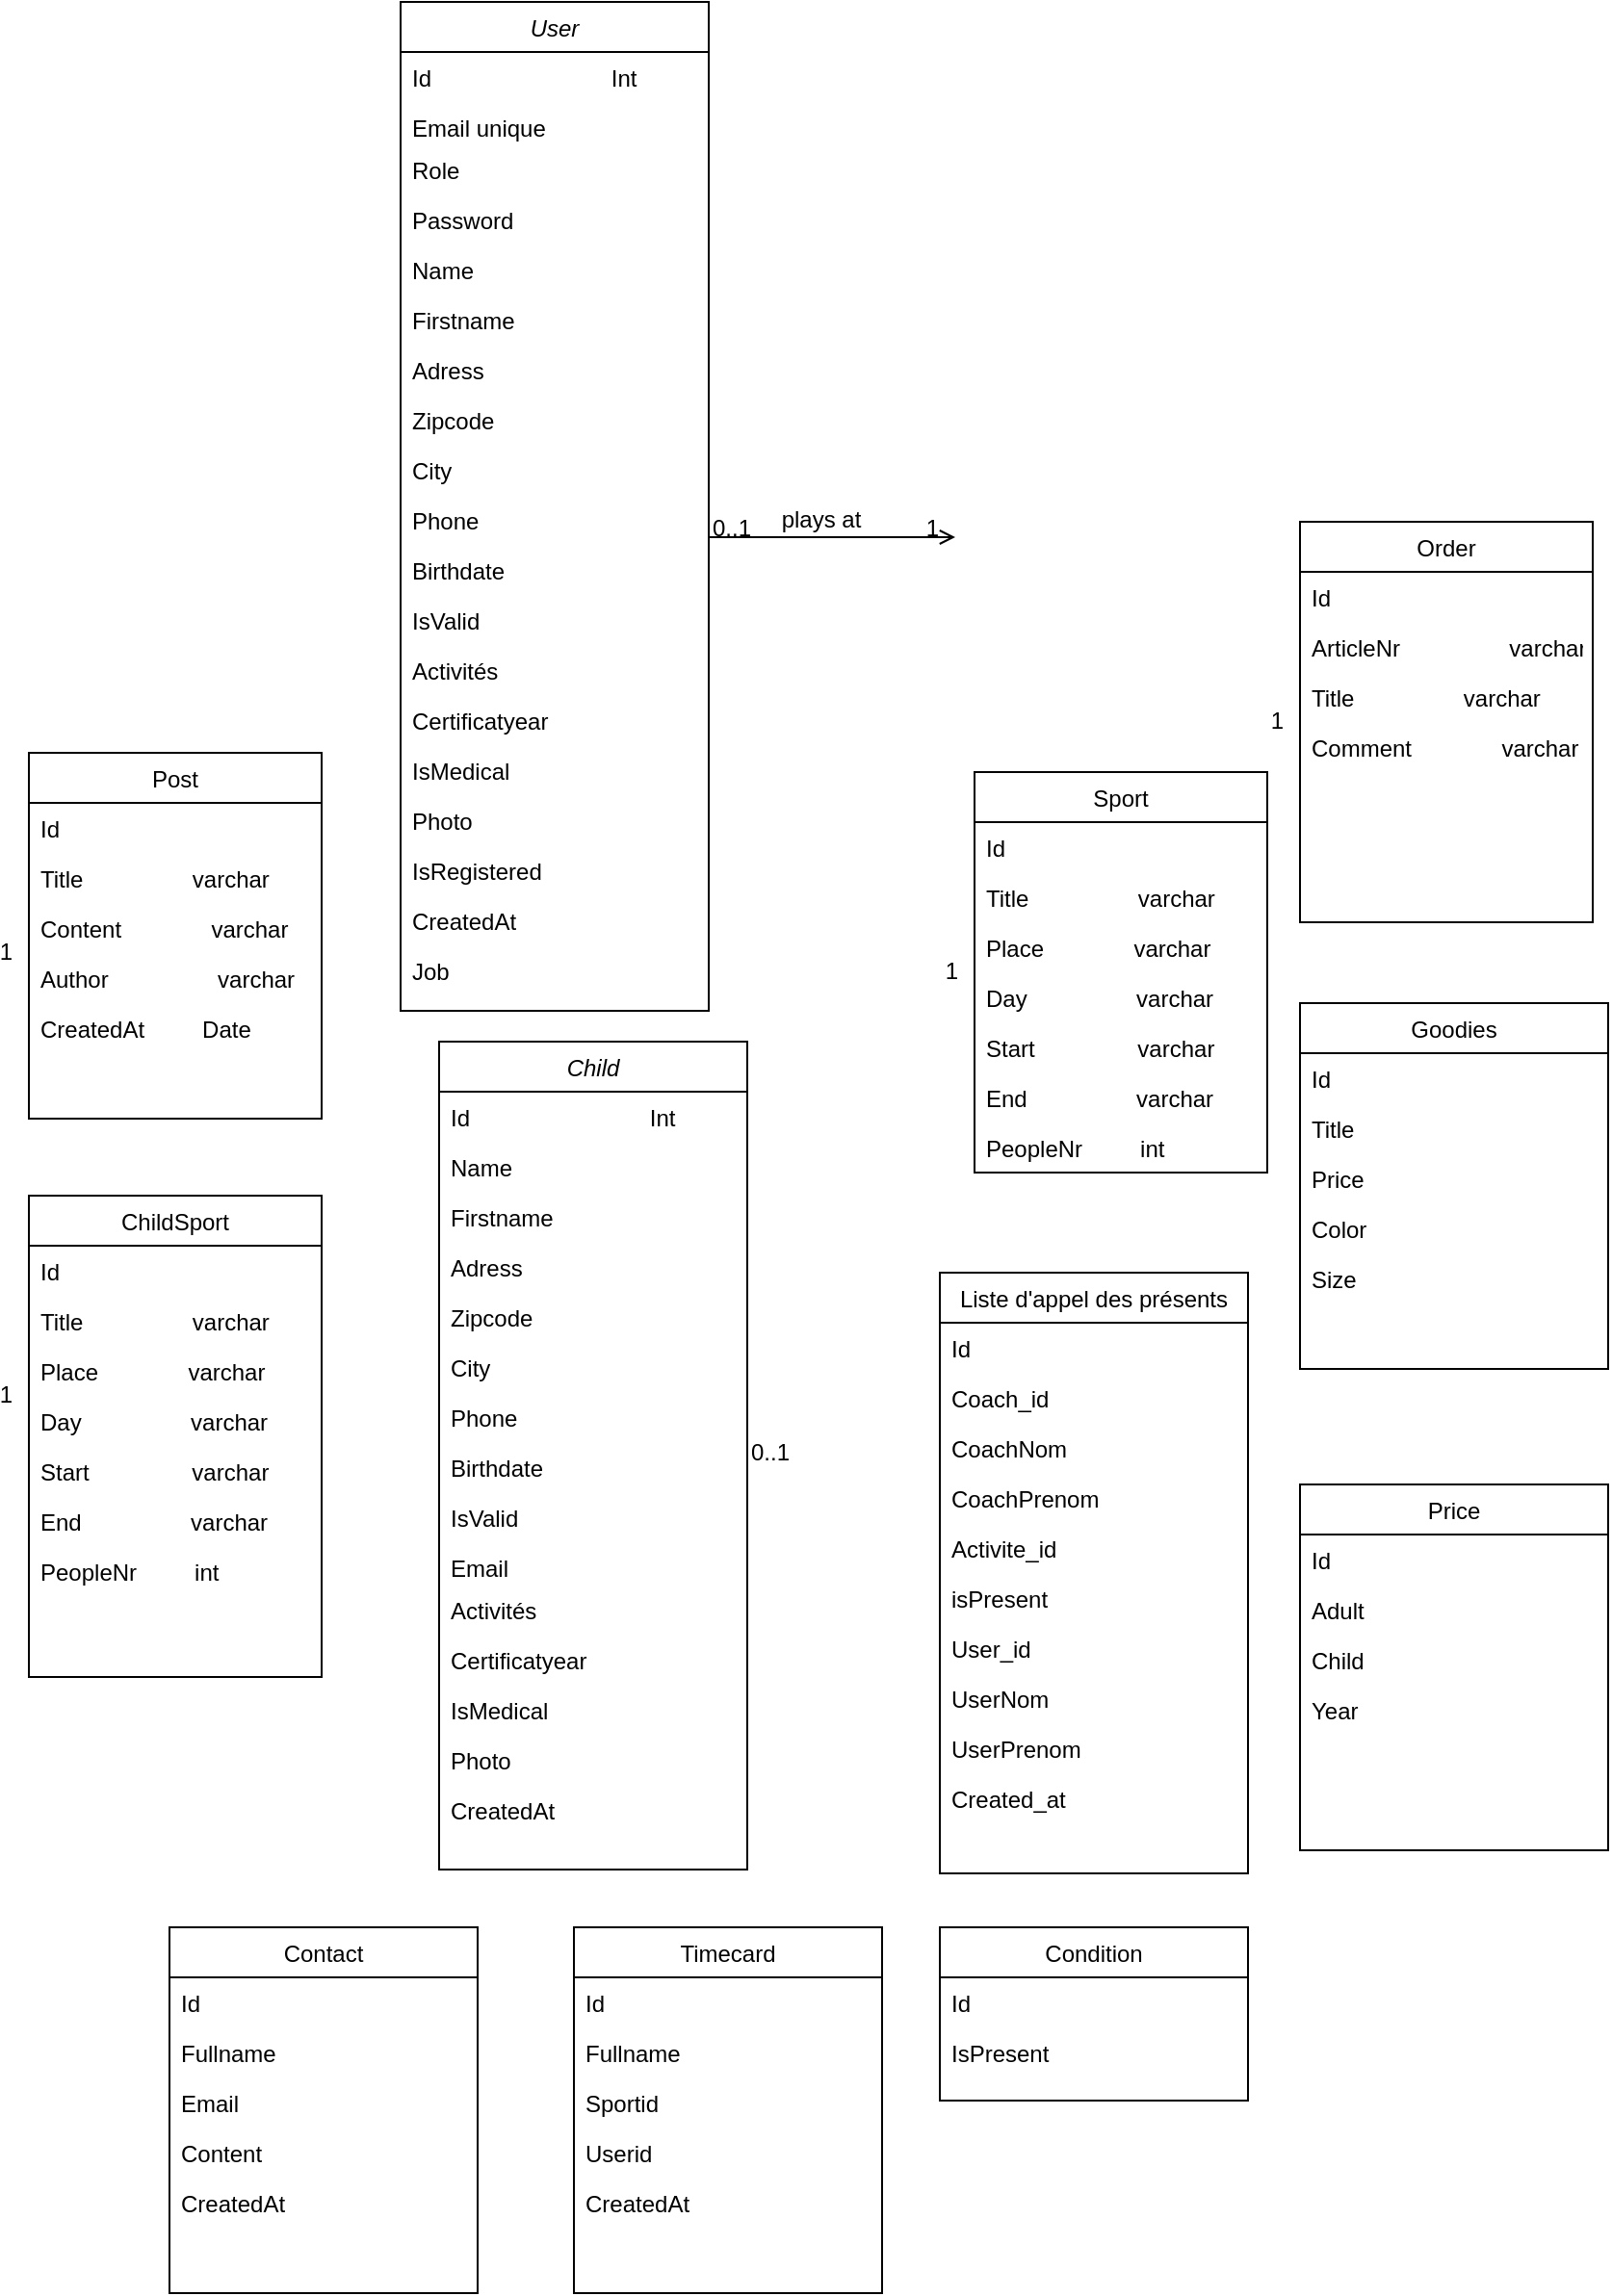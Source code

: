 <mxfile version="20.2.8" type="github">
  <diagram id="C5RBs43oDa-KdzZeNtuy" name="Page-1">
    <mxGraphModel dx="454" dy="1444" grid="1" gridSize="10" guides="1" tooltips="1" connect="1" arrows="1" fold="1" page="1" pageScale="1" pageWidth="827" pageHeight="1169" math="0" shadow="0">
      <root>
        <mxCell id="WIyWlLk6GJQsqaUBKTNV-0" />
        <mxCell id="WIyWlLk6GJQsqaUBKTNV-1" parent="WIyWlLk6GJQsqaUBKTNV-0" />
        <mxCell id="zkfFHV4jXpPFQw0GAbJ--0" value="User" style="swimlane;fontStyle=2;align=center;verticalAlign=top;childLayout=stackLayout;horizontal=1;startSize=26;horizontalStack=0;resizeParent=1;resizeLast=0;collapsible=1;marginBottom=0;rounded=0;shadow=0;strokeWidth=1;" parent="WIyWlLk6GJQsqaUBKTNV-1" vertex="1">
          <mxGeometry x="220" y="-50" width="160" height="524" as="geometry">
            <mxRectangle x="230" y="140" width="160" height="26" as="alternateBounds" />
          </mxGeometry>
        </mxCell>
        <mxCell id="icq_xwEPptrEV_ar8NGp-22" value="Id                            Int" style="text;align=left;verticalAlign=top;spacingLeft=4;spacingRight=4;overflow=hidden;rotatable=0;points=[[0,0.5],[1,0.5]];portConstraint=eastwest;" parent="zkfFHV4jXpPFQw0GAbJ--0" vertex="1">
          <mxGeometry y="26" width="160" height="26" as="geometry" />
        </mxCell>
        <mxCell id="HRObiIdfNu_M4nbcWI03-9" value="Email unique" style="text;align=left;verticalAlign=top;spacingLeft=4;spacingRight=4;overflow=hidden;rotatable=0;points=[[0,0.5],[1,0.5]];portConstraint=eastwest;" parent="zkfFHV4jXpPFQw0GAbJ--0" vertex="1">
          <mxGeometry y="52" width="160" height="22" as="geometry" />
        </mxCell>
        <mxCell id="u0yvxiLVOo1GzdFA8lu4-17" value="Role" style="text;align=left;verticalAlign=top;spacingLeft=4;spacingRight=4;overflow=hidden;rotatable=0;points=[[0,0.5],[1,0.5]];portConstraint=eastwest;" parent="zkfFHV4jXpPFQw0GAbJ--0" vertex="1">
          <mxGeometry y="74" width="160" height="26" as="geometry" />
        </mxCell>
        <mxCell id="u0yvxiLVOo1GzdFA8lu4-18" value="Password" style="text;align=left;verticalAlign=top;spacingLeft=4;spacingRight=4;overflow=hidden;rotatable=0;points=[[0,0.5],[1,0.5]];portConstraint=eastwest;" parent="zkfFHV4jXpPFQw0GAbJ--0" vertex="1">
          <mxGeometry y="100" width="160" height="26" as="geometry" />
        </mxCell>
        <mxCell id="zkfFHV4jXpPFQw0GAbJ--1" value="Name" style="text;align=left;verticalAlign=top;spacingLeft=4;spacingRight=4;overflow=hidden;rotatable=0;points=[[0,0.5],[1,0.5]];portConstraint=eastwest;" parent="zkfFHV4jXpPFQw0GAbJ--0" vertex="1">
          <mxGeometry y="126" width="160" height="26" as="geometry" />
        </mxCell>
        <mxCell id="zkfFHV4jXpPFQw0GAbJ--3" value="Firstname" style="text;align=left;verticalAlign=top;spacingLeft=4;spacingRight=4;overflow=hidden;rotatable=0;points=[[0,0.5],[1,0.5]];portConstraint=eastwest;rounded=0;shadow=0;html=0;" parent="zkfFHV4jXpPFQw0GAbJ--0" vertex="1">
          <mxGeometry y="152" width="160" height="26" as="geometry" />
        </mxCell>
        <mxCell id="HRObiIdfNu_M4nbcWI03-1" value="Adress" style="text;align=left;verticalAlign=top;spacingLeft=4;spacingRight=4;overflow=hidden;rotatable=0;points=[[0,0.5],[1,0.5]];portConstraint=eastwest;" parent="zkfFHV4jXpPFQw0GAbJ--0" vertex="1">
          <mxGeometry y="178" width="160" height="26" as="geometry" />
        </mxCell>
        <mxCell id="HRObiIdfNu_M4nbcWI03-2" value="Zipcode" style="text;align=left;verticalAlign=top;spacingLeft=4;spacingRight=4;overflow=hidden;rotatable=0;points=[[0,0.5],[1,0.5]];portConstraint=eastwest;" parent="zkfFHV4jXpPFQw0GAbJ--0" vertex="1">
          <mxGeometry y="204" width="160" height="26" as="geometry" />
        </mxCell>
        <mxCell id="HRObiIdfNu_M4nbcWI03-4" value="City" style="text;align=left;verticalAlign=top;spacingLeft=4;spacingRight=4;overflow=hidden;rotatable=0;points=[[0,0.5],[1,0.5]];portConstraint=eastwest;" parent="zkfFHV4jXpPFQw0GAbJ--0" vertex="1">
          <mxGeometry y="230" width="160" height="26" as="geometry" />
        </mxCell>
        <mxCell id="HRObiIdfNu_M4nbcWI03-7" value="Phone" style="text;align=left;verticalAlign=top;spacingLeft=4;spacingRight=4;overflow=hidden;rotatable=0;points=[[0,0.5],[1,0.5]];portConstraint=eastwest;" parent="zkfFHV4jXpPFQw0GAbJ--0" vertex="1">
          <mxGeometry y="256" width="160" height="26" as="geometry" />
        </mxCell>
        <mxCell id="HRObiIdfNu_M4nbcWI03-8" value="Birthdate" style="text;align=left;verticalAlign=top;spacingLeft=4;spacingRight=4;overflow=hidden;rotatable=0;points=[[0,0.5],[1,0.5]];portConstraint=eastwest;" parent="zkfFHV4jXpPFQw0GAbJ--0" vertex="1">
          <mxGeometry y="282" width="160" height="26" as="geometry" />
        </mxCell>
        <mxCell id="HRObiIdfNu_M4nbcWI03-11" value="IsValid" style="text;align=left;verticalAlign=top;spacingLeft=4;spacingRight=4;overflow=hidden;rotatable=0;points=[[0,0.5],[1,0.5]];portConstraint=eastwest;" parent="zkfFHV4jXpPFQw0GAbJ--0" vertex="1">
          <mxGeometry y="308" width="160" height="26" as="geometry" />
        </mxCell>
        <mxCell id="HRObiIdfNu_M4nbcWI03-12" value="Activités" style="text;align=left;verticalAlign=top;spacingLeft=4;spacingRight=4;overflow=hidden;rotatable=0;points=[[0,0.5],[1,0.5]];portConstraint=eastwest;" parent="zkfFHV4jXpPFQw0GAbJ--0" vertex="1">
          <mxGeometry y="334" width="160" height="26" as="geometry" />
        </mxCell>
        <mxCell id="icq_xwEPptrEV_ar8NGp-30" value="Certificatyear" style="text;align=left;verticalAlign=top;spacingLeft=4;spacingRight=4;overflow=hidden;rotatable=0;points=[[0,0.5],[1,0.5]];portConstraint=eastwest;" parent="zkfFHV4jXpPFQw0GAbJ--0" vertex="1">
          <mxGeometry y="360" width="160" height="26" as="geometry" />
        </mxCell>
        <mxCell id="oWh2XGudIslz1c0nUrt--0" value="IsMedical" style="text;align=left;verticalAlign=top;spacingLeft=4;spacingRight=4;overflow=hidden;rotatable=0;points=[[0,0.5],[1,0.5]];portConstraint=eastwest;" parent="zkfFHV4jXpPFQw0GAbJ--0" vertex="1">
          <mxGeometry y="386" width="160" height="26" as="geometry" />
        </mxCell>
        <mxCell id="icq_xwEPptrEV_ar8NGp-20" value="Photo" style="text;align=left;verticalAlign=top;spacingLeft=4;spacingRight=4;overflow=hidden;rotatable=0;points=[[0,0.5],[1,0.5]];portConstraint=eastwest;" parent="zkfFHV4jXpPFQw0GAbJ--0" vertex="1">
          <mxGeometry y="412" width="160" height="26" as="geometry" />
        </mxCell>
        <mxCell id="u0yvxiLVOo1GzdFA8lu4-19" value="IsRegistered" style="text;align=left;verticalAlign=top;spacingLeft=4;spacingRight=4;overflow=hidden;rotatable=0;points=[[0,0.5],[1,0.5]];portConstraint=eastwest;" parent="zkfFHV4jXpPFQw0GAbJ--0" vertex="1">
          <mxGeometry y="438" width="160" height="26" as="geometry" />
        </mxCell>
        <mxCell id="u0yvxiLVOo1GzdFA8lu4-20" value="CreatedAt" style="text;align=left;verticalAlign=top;spacingLeft=4;spacingRight=4;overflow=hidden;rotatable=0;points=[[0,0.5],[1,0.5]];portConstraint=eastwest;" parent="zkfFHV4jXpPFQw0GAbJ--0" vertex="1">
          <mxGeometry y="464" width="160" height="26" as="geometry" />
        </mxCell>
        <mxCell id="u0yvxiLVOo1GzdFA8lu4-21" value="Job" style="text;align=left;verticalAlign=top;spacingLeft=4;spacingRight=4;overflow=hidden;rotatable=0;points=[[0,0.5],[1,0.5]];portConstraint=eastwest;" parent="zkfFHV4jXpPFQw0GAbJ--0" vertex="1">
          <mxGeometry y="490" width="160" height="26" as="geometry" />
        </mxCell>
        <mxCell id="zkfFHV4jXpPFQw0GAbJ--26" value="" style="endArrow=open;shadow=0;strokeWidth=1;rounded=0;endFill=1;edgeStyle=elbowEdgeStyle;elbow=vertical;" parent="WIyWlLk6GJQsqaUBKTNV-1" source="zkfFHV4jXpPFQw0GAbJ--0" edge="1">
          <mxGeometry x="0.5" y="41" relative="1" as="geometry">
            <mxPoint x="380" y="192" as="sourcePoint" />
            <mxPoint x="508" y="228" as="targetPoint" />
            <mxPoint x="-40" y="32" as="offset" />
          </mxGeometry>
        </mxCell>
        <mxCell id="zkfFHV4jXpPFQw0GAbJ--27" value="0..1" style="resizable=0;align=left;verticalAlign=bottom;labelBackgroundColor=none;fontSize=12;" parent="zkfFHV4jXpPFQw0GAbJ--26" connectable="0" vertex="1">
          <mxGeometry x="-1" relative="1" as="geometry">
            <mxPoint y="4" as="offset" />
          </mxGeometry>
        </mxCell>
        <mxCell id="zkfFHV4jXpPFQw0GAbJ--28" value="1" style="resizable=0;align=right;verticalAlign=bottom;labelBackgroundColor=none;fontSize=12;" parent="zkfFHV4jXpPFQw0GAbJ--26" connectable="0" vertex="1">
          <mxGeometry x="1" relative="1" as="geometry">
            <mxPoint x="-7" y="4" as="offset" />
          </mxGeometry>
        </mxCell>
        <mxCell id="zkfFHV4jXpPFQw0GAbJ--29" value="plays at" style="text;html=1;resizable=0;points=[];;align=center;verticalAlign=middle;labelBackgroundColor=none;rounded=0;shadow=0;strokeWidth=1;fontSize=12;" parent="zkfFHV4jXpPFQw0GAbJ--26" vertex="1" connectable="0">
          <mxGeometry x="0.5" y="49" relative="1" as="geometry">
            <mxPoint x="-38" y="40" as="offset" />
          </mxGeometry>
        </mxCell>
        <mxCell id="oWh2XGudIslz1c0nUrt--16" value="0..1" style="resizable=0;align=left;verticalAlign=bottom;labelBackgroundColor=none;fontSize=12;" parent="zkfFHV4jXpPFQw0GAbJ--26" connectable="0" vertex="1">
          <mxGeometry x="-1" relative="1" as="geometry">
            <mxPoint x="20" y="484" as="offset" />
          </mxGeometry>
        </mxCell>
        <mxCell id="HRObiIdfNu_M4nbcWI03-18" value="Sport" style="swimlane;fontStyle=0;align=center;verticalAlign=top;childLayout=stackLayout;horizontal=1;startSize=26;horizontalStack=0;resizeParent=1;resizeLast=0;collapsible=1;marginBottom=0;rounded=0;shadow=0;strokeWidth=1;" parent="WIyWlLk6GJQsqaUBKTNV-1" vertex="1">
          <mxGeometry x="518" y="350" width="152" height="208" as="geometry">
            <mxRectangle x="550" y="140" width="160" height="26" as="alternateBounds" />
          </mxGeometry>
        </mxCell>
        <mxCell id="oWh2XGudIslz1c0nUrt--29" value="Id" style="text;align=left;verticalAlign=top;spacingLeft=4;spacingRight=4;overflow=hidden;rotatable=0;points=[[0,0.5],[1,0.5]];portConstraint=eastwest;" parent="HRObiIdfNu_M4nbcWI03-18" vertex="1">
          <mxGeometry y="26" width="152" height="26" as="geometry" />
        </mxCell>
        <mxCell id="HRObiIdfNu_M4nbcWI03-28" value="Title                 varchar" style="text;align=left;verticalAlign=top;spacingLeft=4;spacingRight=4;overflow=hidden;rotatable=0;points=[[0,0.5],[1,0.5]];portConstraint=eastwest;rounded=0;shadow=0;html=0;" parent="HRObiIdfNu_M4nbcWI03-18" vertex="1">
          <mxGeometry y="52" width="152" height="26" as="geometry" />
        </mxCell>
        <mxCell id="HRObiIdfNu_M4nbcWI03-27" value="Place              varchar" style="text;align=left;verticalAlign=top;spacingLeft=4;spacingRight=4;overflow=hidden;rotatable=0;points=[[0,0.5],[1,0.5]];portConstraint=eastwest;rounded=0;shadow=0;html=0;" parent="HRObiIdfNu_M4nbcWI03-18" vertex="1">
          <mxGeometry y="78" width="152" height="26" as="geometry" />
        </mxCell>
        <mxCell id="HRObiIdfNu_M4nbcWI03-29" value="Day                 varchar" style="text;align=left;verticalAlign=top;spacingLeft=4;spacingRight=4;overflow=hidden;rotatable=0;points=[[0,0.5],[1,0.5]];portConstraint=eastwest;rounded=0;shadow=0;html=0;" parent="HRObiIdfNu_M4nbcWI03-18" vertex="1">
          <mxGeometry y="104" width="152" height="26" as="geometry" />
        </mxCell>
        <mxCell id="HRObiIdfNu_M4nbcWI03-30" value="Start                varchar" style="text;align=left;verticalAlign=top;spacingLeft=4;spacingRight=4;overflow=hidden;rotatable=0;points=[[0,0.5],[1,0.5]];portConstraint=eastwest;rounded=0;shadow=0;html=0;" parent="HRObiIdfNu_M4nbcWI03-18" vertex="1">
          <mxGeometry y="130" width="152" height="26" as="geometry" />
        </mxCell>
        <mxCell id="HRObiIdfNu_M4nbcWI03-31" value="End                 varchar" style="text;align=left;verticalAlign=top;spacingLeft=4;spacingRight=4;overflow=hidden;rotatable=0;points=[[0,0.5],[1,0.5]];portConstraint=eastwest;rounded=0;shadow=0;html=0;" parent="HRObiIdfNu_M4nbcWI03-18" vertex="1">
          <mxGeometry y="156" width="152" height="26" as="geometry" />
        </mxCell>
        <mxCell id="HRObiIdfNu_M4nbcWI03-32" value="PeopleNr         int" style="text;align=left;verticalAlign=top;spacingLeft=4;spacingRight=4;overflow=hidden;rotatable=0;points=[[0,0.5],[1,0.5]];portConstraint=eastwest;rounded=0;shadow=0;html=0;" parent="HRObiIdfNu_M4nbcWI03-18" vertex="1">
          <mxGeometry y="182" width="152" height="26" as="geometry" />
        </mxCell>
        <mxCell id="HRObiIdfNu_M4nbcWI03-24" value="1" style="resizable=0;align=right;verticalAlign=bottom;labelBackgroundColor=none;fontSize=12;" parent="WIyWlLk6GJQsqaUBKTNV-1" connectable="0" vertex="1">
          <mxGeometry x="511" y="462" as="geometry" />
        </mxCell>
        <mxCell id="icq_xwEPptrEV_ar8NGp-4" value="Liste d&#39;appel des présents" style="swimlane;fontStyle=0;align=center;verticalAlign=top;childLayout=stackLayout;horizontal=1;startSize=26;horizontalStack=0;resizeParent=1;resizeLast=0;collapsible=1;marginBottom=0;rounded=0;shadow=0;strokeWidth=1;" parent="WIyWlLk6GJQsqaUBKTNV-1" vertex="1">
          <mxGeometry x="500" y="610" width="160" height="312" as="geometry">
            <mxRectangle x="340" y="380" width="170" height="26" as="alternateBounds" />
          </mxGeometry>
        </mxCell>
        <mxCell id="icq_xwEPptrEV_ar8NGp-5" value="Id" style="text;align=left;verticalAlign=top;spacingLeft=4;spacingRight=4;overflow=hidden;rotatable=0;points=[[0,0.5],[1,0.5]];portConstraint=eastwest;" parent="icq_xwEPptrEV_ar8NGp-4" vertex="1">
          <mxGeometry y="26" width="160" height="26" as="geometry" />
        </mxCell>
        <mxCell id="icq_xwEPptrEV_ar8NGp-6" value="Coach_id" style="text;align=left;verticalAlign=top;spacingLeft=4;spacingRight=4;overflow=hidden;rotatable=0;points=[[0,0.5],[1,0.5]];portConstraint=eastwest;" parent="icq_xwEPptrEV_ar8NGp-4" vertex="1">
          <mxGeometry y="52" width="160" height="26" as="geometry" />
        </mxCell>
        <mxCell id="icq_xwEPptrEV_ar8NGp-28" value="CoachNom&#xa;" style="text;align=left;verticalAlign=top;spacingLeft=4;spacingRight=4;overflow=hidden;rotatable=0;points=[[0,0.5],[1,0.5]];portConstraint=eastwest;" parent="icq_xwEPptrEV_ar8NGp-4" vertex="1">
          <mxGeometry y="78" width="160" height="26" as="geometry" />
        </mxCell>
        <mxCell id="icq_xwEPptrEV_ar8NGp-29" value="CoachPrenom" style="text;align=left;verticalAlign=top;spacingLeft=4;spacingRight=4;overflow=hidden;rotatable=0;points=[[0,0.5],[1,0.5]];portConstraint=eastwest;" parent="icq_xwEPptrEV_ar8NGp-4" vertex="1">
          <mxGeometry y="104" width="160" height="26" as="geometry" />
        </mxCell>
        <mxCell id="icq_xwEPptrEV_ar8NGp-16" value="Activite_id" style="text;align=left;verticalAlign=top;spacingLeft=4;spacingRight=4;overflow=hidden;rotatable=0;points=[[0,0.5],[1,0.5]];portConstraint=eastwest;" parent="icq_xwEPptrEV_ar8NGp-4" vertex="1">
          <mxGeometry y="130" width="160" height="26" as="geometry" />
        </mxCell>
        <mxCell id="icq_xwEPptrEV_ar8NGp-17" value="isPresent" style="text;align=left;verticalAlign=top;spacingLeft=4;spacingRight=4;overflow=hidden;rotatable=0;points=[[0,0.5],[1,0.5]];portConstraint=eastwest;" parent="icq_xwEPptrEV_ar8NGp-4" vertex="1">
          <mxGeometry y="156" width="160" height="26" as="geometry" />
        </mxCell>
        <mxCell id="icq_xwEPptrEV_ar8NGp-18" value="User_id" style="text;align=left;verticalAlign=top;spacingLeft=4;spacingRight=4;overflow=hidden;rotatable=0;points=[[0,0.5],[1,0.5]];portConstraint=eastwest;" parent="icq_xwEPptrEV_ar8NGp-4" vertex="1">
          <mxGeometry y="182" width="160" height="26" as="geometry" />
        </mxCell>
        <mxCell id="icq_xwEPptrEV_ar8NGp-26" value="UserNom&#xa;" style="text;align=left;verticalAlign=top;spacingLeft=4;spacingRight=4;overflow=hidden;rotatable=0;points=[[0,0.5],[1,0.5]];portConstraint=eastwest;" parent="icq_xwEPptrEV_ar8NGp-4" vertex="1">
          <mxGeometry y="208" width="160" height="26" as="geometry" />
        </mxCell>
        <mxCell id="icq_xwEPptrEV_ar8NGp-27" value="UserPrenom" style="text;align=left;verticalAlign=top;spacingLeft=4;spacingRight=4;overflow=hidden;rotatable=0;points=[[0,0.5],[1,0.5]];portConstraint=eastwest;" parent="icq_xwEPptrEV_ar8NGp-4" vertex="1">
          <mxGeometry y="234" width="160" height="26" as="geometry" />
        </mxCell>
        <mxCell id="icq_xwEPptrEV_ar8NGp-19" value="Created_at" style="text;align=left;verticalAlign=top;spacingLeft=4;spacingRight=4;overflow=hidden;rotatable=0;points=[[0,0.5],[1,0.5]];portConstraint=eastwest;" parent="icq_xwEPptrEV_ar8NGp-4" vertex="1">
          <mxGeometry y="260" width="160" height="26" as="geometry" />
        </mxCell>
        <mxCell id="icq_xwEPptrEV_ar8NGp-8" value="Goodies" style="swimlane;fontStyle=0;align=center;verticalAlign=top;childLayout=stackLayout;horizontal=1;startSize=26;horizontalStack=0;resizeParent=1;resizeLast=0;collapsible=1;marginBottom=0;rounded=0;shadow=0;strokeWidth=1;" parent="WIyWlLk6GJQsqaUBKTNV-1" vertex="1">
          <mxGeometry x="687" y="470" width="160" height="190" as="geometry">
            <mxRectangle x="340" y="380" width="170" height="26" as="alternateBounds" />
          </mxGeometry>
        </mxCell>
        <mxCell id="icq_xwEPptrEV_ar8NGp-9" value="Id" style="text;align=left;verticalAlign=top;spacingLeft=4;spacingRight=4;overflow=hidden;rotatable=0;points=[[0,0.5],[1,0.5]];portConstraint=eastwest;" parent="icq_xwEPptrEV_ar8NGp-8" vertex="1">
          <mxGeometry y="26" width="160" height="26" as="geometry" />
        </mxCell>
        <mxCell id="icq_xwEPptrEV_ar8NGp-10" value="Title" style="text;align=left;verticalAlign=top;spacingLeft=4;spacingRight=4;overflow=hidden;rotatable=0;points=[[0,0.5],[1,0.5]];portConstraint=eastwest;" parent="icq_xwEPptrEV_ar8NGp-8" vertex="1">
          <mxGeometry y="52" width="160" height="26" as="geometry" />
        </mxCell>
        <mxCell id="icq_xwEPptrEV_ar8NGp-11" value="Price" style="text;align=left;verticalAlign=top;spacingLeft=4;spacingRight=4;overflow=hidden;rotatable=0;points=[[0,0.5],[1,0.5]];portConstraint=eastwest;" parent="icq_xwEPptrEV_ar8NGp-8" vertex="1">
          <mxGeometry y="78" width="160" height="26" as="geometry" />
        </mxCell>
        <mxCell id="icq_xwEPptrEV_ar8NGp-14" value="Color" style="text;align=left;verticalAlign=top;spacingLeft=4;spacingRight=4;overflow=hidden;rotatable=0;points=[[0,0.5],[1,0.5]];portConstraint=eastwest;" parent="icq_xwEPptrEV_ar8NGp-8" vertex="1">
          <mxGeometry y="104" width="160" height="26" as="geometry" />
        </mxCell>
        <mxCell id="icq_xwEPptrEV_ar8NGp-24" value="Size" style="text;align=left;verticalAlign=top;spacingLeft=4;spacingRight=4;overflow=hidden;rotatable=0;points=[[0,0.5],[1,0.5]];portConstraint=eastwest;" parent="icq_xwEPptrEV_ar8NGp-8" vertex="1">
          <mxGeometry y="130" width="160" height="26" as="geometry" />
        </mxCell>
        <mxCell id="5kGfSjDgFeZyplzavMap-0" value="Post" style="swimlane;fontStyle=0;align=center;verticalAlign=top;childLayout=stackLayout;horizontal=1;startSize=26;horizontalStack=0;resizeParent=1;resizeLast=0;collapsible=1;marginBottom=0;rounded=0;shadow=0;strokeWidth=1;" parent="WIyWlLk6GJQsqaUBKTNV-1" vertex="1">
          <mxGeometry x="27" y="340" width="152" height="190" as="geometry">
            <mxRectangle x="550" y="140" width="160" height="26" as="alternateBounds" />
          </mxGeometry>
        </mxCell>
        <mxCell id="u0yvxiLVOo1GzdFA8lu4-15" value="Id" style="text;align=left;verticalAlign=top;spacingLeft=4;spacingRight=4;overflow=hidden;rotatable=0;points=[[0,0.5],[1,0.5]];portConstraint=eastwest;" parent="5kGfSjDgFeZyplzavMap-0" vertex="1">
          <mxGeometry y="26" width="152" height="26" as="geometry" />
        </mxCell>
        <mxCell id="5kGfSjDgFeZyplzavMap-1" value="Title                 varchar" style="text;align=left;verticalAlign=top;spacingLeft=4;spacingRight=4;overflow=hidden;rotatable=0;points=[[0,0.5],[1,0.5]];portConstraint=eastwest;rounded=0;shadow=0;html=0;" parent="5kGfSjDgFeZyplzavMap-0" vertex="1">
          <mxGeometry y="52" width="152" height="26" as="geometry" />
        </mxCell>
        <mxCell id="5kGfSjDgFeZyplzavMap-2" value="Content              varchar" style="text;align=left;verticalAlign=top;spacingLeft=4;spacingRight=4;overflow=hidden;rotatable=0;points=[[0,0.5],[1,0.5]];portConstraint=eastwest;rounded=0;shadow=0;html=0;" parent="5kGfSjDgFeZyplzavMap-0" vertex="1">
          <mxGeometry y="78" width="152" height="26" as="geometry" />
        </mxCell>
        <mxCell id="5kGfSjDgFeZyplzavMap-3" value="Author                 varchar" style="text;align=left;verticalAlign=top;spacingLeft=4;spacingRight=4;overflow=hidden;rotatable=0;points=[[0,0.5],[1,0.5]];portConstraint=eastwest;rounded=0;shadow=0;html=0;" parent="5kGfSjDgFeZyplzavMap-0" vertex="1">
          <mxGeometry y="104" width="152" height="26" as="geometry" />
        </mxCell>
        <mxCell id="5kGfSjDgFeZyplzavMap-4" value="CreatedAt         Date" style="text;align=left;verticalAlign=top;spacingLeft=4;spacingRight=4;overflow=hidden;rotatable=0;points=[[0,0.5],[1,0.5]];portConstraint=eastwest;rounded=0;shadow=0;html=0;" parent="5kGfSjDgFeZyplzavMap-0" vertex="1">
          <mxGeometry y="130" width="152" height="26" as="geometry" />
        </mxCell>
        <mxCell id="5kGfSjDgFeZyplzavMap-7" value="1" style="resizable=0;align=right;verticalAlign=bottom;labelBackgroundColor=none;fontSize=12;" parent="WIyWlLk6GJQsqaUBKTNV-1" connectable="0" vertex="1">
          <mxGeometry x="20" y="452" as="geometry" />
        </mxCell>
        <mxCell id="oWh2XGudIslz1c0nUrt--1" value="Child" style="swimlane;fontStyle=2;align=center;verticalAlign=top;childLayout=stackLayout;horizontal=1;startSize=26;horizontalStack=0;resizeParent=1;resizeLast=0;collapsible=1;marginBottom=0;rounded=0;shadow=0;strokeWidth=1;" parent="WIyWlLk6GJQsqaUBKTNV-1" vertex="1">
          <mxGeometry x="240" y="490" width="160" height="430" as="geometry">
            <mxRectangle x="230" y="140" width="160" height="26" as="alternateBounds" />
          </mxGeometry>
        </mxCell>
        <mxCell id="oWh2XGudIslz1c0nUrt--2" value="Id                            Int" style="text;align=left;verticalAlign=top;spacingLeft=4;spacingRight=4;overflow=hidden;rotatable=0;points=[[0,0.5],[1,0.5]];portConstraint=eastwest;" parent="oWh2XGudIslz1c0nUrt--1" vertex="1">
          <mxGeometry y="26" width="160" height="26" as="geometry" />
        </mxCell>
        <mxCell id="oWh2XGudIslz1c0nUrt--3" value="Name" style="text;align=left;verticalAlign=top;spacingLeft=4;spacingRight=4;overflow=hidden;rotatable=0;points=[[0,0.5],[1,0.5]];portConstraint=eastwest;" parent="oWh2XGudIslz1c0nUrt--1" vertex="1">
          <mxGeometry y="52" width="160" height="26" as="geometry" />
        </mxCell>
        <mxCell id="oWh2XGudIslz1c0nUrt--4" value="Firstname" style="text;align=left;verticalAlign=top;spacingLeft=4;spacingRight=4;overflow=hidden;rotatable=0;points=[[0,0.5],[1,0.5]];portConstraint=eastwest;rounded=0;shadow=0;html=0;" parent="oWh2XGudIslz1c0nUrt--1" vertex="1">
          <mxGeometry y="78" width="160" height="26" as="geometry" />
        </mxCell>
        <mxCell id="oWh2XGudIslz1c0nUrt--5" value="Adress" style="text;align=left;verticalAlign=top;spacingLeft=4;spacingRight=4;overflow=hidden;rotatable=0;points=[[0,0.5],[1,0.5]];portConstraint=eastwest;" parent="oWh2XGudIslz1c0nUrt--1" vertex="1">
          <mxGeometry y="104" width="160" height="26" as="geometry" />
        </mxCell>
        <mxCell id="oWh2XGudIslz1c0nUrt--6" value="Zipcode" style="text;align=left;verticalAlign=top;spacingLeft=4;spacingRight=4;overflow=hidden;rotatable=0;points=[[0,0.5],[1,0.5]];portConstraint=eastwest;" parent="oWh2XGudIslz1c0nUrt--1" vertex="1">
          <mxGeometry y="130" width="160" height="26" as="geometry" />
        </mxCell>
        <mxCell id="oWh2XGudIslz1c0nUrt--7" value="City" style="text;align=left;verticalAlign=top;spacingLeft=4;spacingRight=4;overflow=hidden;rotatable=0;points=[[0,0.5],[1,0.5]];portConstraint=eastwest;" parent="oWh2XGudIslz1c0nUrt--1" vertex="1">
          <mxGeometry y="156" width="160" height="26" as="geometry" />
        </mxCell>
        <mxCell id="oWh2XGudIslz1c0nUrt--8" value="Phone" style="text;align=left;verticalAlign=top;spacingLeft=4;spacingRight=4;overflow=hidden;rotatable=0;points=[[0,0.5],[1,0.5]];portConstraint=eastwest;" parent="oWh2XGudIslz1c0nUrt--1" vertex="1">
          <mxGeometry y="182" width="160" height="26" as="geometry" />
        </mxCell>
        <mxCell id="oWh2XGudIslz1c0nUrt--9" value="Birthdate" style="text;align=left;verticalAlign=top;spacingLeft=4;spacingRight=4;overflow=hidden;rotatable=0;points=[[0,0.5],[1,0.5]];portConstraint=eastwest;" parent="oWh2XGudIslz1c0nUrt--1" vertex="1">
          <mxGeometry y="208" width="160" height="26" as="geometry" />
        </mxCell>
        <mxCell id="oWh2XGudIslz1c0nUrt--10" value="IsValid" style="text;align=left;verticalAlign=top;spacingLeft=4;spacingRight=4;overflow=hidden;rotatable=0;points=[[0,0.5],[1,0.5]];portConstraint=eastwest;" parent="oWh2XGudIslz1c0nUrt--1" vertex="1">
          <mxGeometry y="234" width="160" height="26" as="geometry" />
        </mxCell>
        <mxCell id="oWh2XGudIslz1c0nUrt--11" value="Email " style="text;align=left;verticalAlign=top;spacingLeft=4;spacingRight=4;overflow=hidden;rotatable=0;points=[[0,0.5],[1,0.5]];portConstraint=eastwest;" parent="oWh2XGudIslz1c0nUrt--1" vertex="1">
          <mxGeometry y="260" width="160" height="22" as="geometry" />
        </mxCell>
        <mxCell id="oWh2XGudIslz1c0nUrt--12" value="Activités" style="text;align=left;verticalAlign=top;spacingLeft=4;spacingRight=4;overflow=hidden;rotatable=0;points=[[0,0.5],[1,0.5]];portConstraint=eastwest;" parent="oWh2XGudIslz1c0nUrt--1" vertex="1">
          <mxGeometry y="282" width="160" height="26" as="geometry" />
        </mxCell>
        <mxCell id="oWh2XGudIslz1c0nUrt--13" value="Certificatyear" style="text;align=left;verticalAlign=top;spacingLeft=4;spacingRight=4;overflow=hidden;rotatable=0;points=[[0,0.5],[1,0.5]];portConstraint=eastwest;" parent="oWh2XGudIslz1c0nUrt--1" vertex="1">
          <mxGeometry y="308" width="160" height="26" as="geometry" />
        </mxCell>
        <mxCell id="oWh2XGudIslz1c0nUrt--14" value="IsMedical" style="text;align=left;verticalAlign=top;spacingLeft=4;spacingRight=4;overflow=hidden;rotatable=0;points=[[0,0.5],[1,0.5]];portConstraint=eastwest;" parent="oWh2XGudIslz1c0nUrt--1" vertex="1">
          <mxGeometry y="334" width="160" height="26" as="geometry" />
        </mxCell>
        <mxCell id="oWh2XGudIslz1c0nUrt--15" value="Photo" style="text;align=left;verticalAlign=top;spacingLeft=4;spacingRight=4;overflow=hidden;rotatable=0;points=[[0,0.5],[1,0.5]];portConstraint=eastwest;" parent="oWh2XGudIslz1c0nUrt--1" vertex="1">
          <mxGeometry y="360" width="160" height="26" as="geometry" />
        </mxCell>
        <mxCell id="u0yvxiLVOo1GzdFA8lu4-16" value="CreatedAt" style="text;align=left;verticalAlign=top;spacingLeft=4;spacingRight=4;overflow=hidden;rotatable=0;points=[[0,0.5],[1,0.5]];portConstraint=eastwest;" parent="oWh2XGudIslz1c0nUrt--1" vertex="1">
          <mxGeometry y="386" width="160" height="26" as="geometry" />
        </mxCell>
        <mxCell id="oWh2XGudIslz1c0nUrt--18" value="ChildSport" style="swimlane;fontStyle=0;align=center;verticalAlign=top;childLayout=stackLayout;horizontal=1;startSize=26;horizontalStack=0;resizeParent=1;resizeLast=0;collapsible=1;marginBottom=0;rounded=0;shadow=0;strokeWidth=1;" parent="WIyWlLk6GJQsqaUBKTNV-1" vertex="1">
          <mxGeometry x="27" y="570" width="152" height="250" as="geometry">
            <mxRectangle x="550" y="140" width="160" height="26" as="alternateBounds" />
          </mxGeometry>
        </mxCell>
        <mxCell id="oWh2XGudIslz1c0nUrt--28" value="Id" style="text;align=left;verticalAlign=top;spacingLeft=4;spacingRight=4;overflow=hidden;rotatable=0;points=[[0,0.5],[1,0.5]];portConstraint=eastwest;" parent="oWh2XGudIslz1c0nUrt--18" vertex="1">
          <mxGeometry y="26" width="152" height="26" as="geometry" />
        </mxCell>
        <mxCell id="oWh2XGudIslz1c0nUrt--19" value="Title                 varchar" style="text;align=left;verticalAlign=top;spacingLeft=4;spacingRight=4;overflow=hidden;rotatable=0;points=[[0,0.5],[1,0.5]];portConstraint=eastwest;rounded=0;shadow=0;html=0;" parent="oWh2XGudIslz1c0nUrt--18" vertex="1">
          <mxGeometry y="52" width="152" height="26" as="geometry" />
        </mxCell>
        <mxCell id="oWh2XGudIslz1c0nUrt--20" value="Place              varchar" style="text;align=left;verticalAlign=top;spacingLeft=4;spacingRight=4;overflow=hidden;rotatable=0;points=[[0,0.5],[1,0.5]];portConstraint=eastwest;rounded=0;shadow=0;html=0;" parent="oWh2XGudIslz1c0nUrt--18" vertex="1">
          <mxGeometry y="78" width="152" height="26" as="geometry" />
        </mxCell>
        <mxCell id="oWh2XGudIslz1c0nUrt--21" value="Day                 varchar" style="text;align=left;verticalAlign=top;spacingLeft=4;spacingRight=4;overflow=hidden;rotatable=0;points=[[0,0.5],[1,0.5]];portConstraint=eastwest;rounded=0;shadow=0;html=0;" parent="oWh2XGudIslz1c0nUrt--18" vertex="1">
          <mxGeometry y="104" width="152" height="26" as="geometry" />
        </mxCell>
        <mxCell id="oWh2XGudIslz1c0nUrt--22" value="Start                varchar" style="text;align=left;verticalAlign=top;spacingLeft=4;spacingRight=4;overflow=hidden;rotatable=0;points=[[0,0.5],[1,0.5]];portConstraint=eastwest;rounded=0;shadow=0;html=0;" parent="oWh2XGudIslz1c0nUrt--18" vertex="1">
          <mxGeometry y="130" width="152" height="26" as="geometry" />
        </mxCell>
        <mxCell id="oWh2XGudIslz1c0nUrt--23" value="End                 varchar" style="text;align=left;verticalAlign=top;spacingLeft=4;spacingRight=4;overflow=hidden;rotatable=0;points=[[0,0.5],[1,0.5]];portConstraint=eastwest;rounded=0;shadow=0;html=0;" parent="oWh2XGudIslz1c0nUrt--18" vertex="1">
          <mxGeometry y="156" width="152" height="26" as="geometry" />
        </mxCell>
        <mxCell id="oWh2XGudIslz1c0nUrt--24" value="PeopleNr         int" style="text;align=left;verticalAlign=top;spacingLeft=4;spacingRight=4;overflow=hidden;rotatable=0;points=[[0,0.5],[1,0.5]];portConstraint=eastwest;rounded=0;shadow=0;html=0;" parent="oWh2XGudIslz1c0nUrt--18" vertex="1">
          <mxGeometry y="182" width="152" height="26" as="geometry" />
        </mxCell>
        <mxCell id="oWh2XGudIslz1c0nUrt--25" value="1" style="resizable=0;align=right;verticalAlign=bottom;labelBackgroundColor=none;fontSize=12;" parent="WIyWlLk6GJQsqaUBKTNV-1" connectable="0" vertex="1">
          <mxGeometry x="20" y="682" as="geometry" />
        </mxCell>
        <mxCell id="u0yvxiLVOo1GzdFA8lu4-0" value="Order" style="swimlane;fontStyle=0;align=center;verticalAlign=top;childLayout=stackLayout;horizontal=1;startSize=26;horizontalStack=0;resizeParent=1;resizeLast=0;collapsible=1;marginBottom=0;rounded=0;shadow=0;strokeWidth=1;" parent="WIyWlLk6GJQsqaUBKTNV-1" vertex="1">
          <mxGeometry x="687" y="220" width="152" height="208" as="geometry">
            <mxRectangle x="550" y="140" width="160" height="26" as="alternateBounds" />
          </mxGeometry>
        </mxCell>
        <mxCell id="u0yvxiLVOo1GzdFA8lu4-1" value="Id" style="text;align=left;verticalAlign=top;spacingLeft=4;spacingRight=4;overflow=hidden;rotatable=0;points=[[0,0.5],[1,0.5]];portConstraint=eastwest;" parent="u0yvxiLVOo1GzdFA8lu4-0" vertex="1">
          <mxGeometry y="26" width="152" height="26" as="geometry" />
        </mxCell>
        <mxCell id="u0yvxiLVOo1GzdFA8lu4-4" value="ArticleNr                 varchar" style="text;align=left;verticalAlign=top;spacingLeft=4;spacingRight=4;overflow=hidden;rotatable=0;points=[[0,0.5],[1,0.5]];portConstraint=eastwest;rounded=0;shadow=0;html=0;" parent="u0yvxiLVOo1GzdFA8lu4-0" vertex="1">
          <mxGeometry y="52" width="152" height="26" as="geometry" />
        </mxCell>
        <mxCell id="u0yvxiLVOo1GzdFA8lu4-2" value="Title                 varchar" style="text;align=left;verticalAlign=top;spacingLeft=4;spacingRight=4;overflow=hidden;rotatable=0;points=[[0,0.5],[1,0.5]];portConstraint=eastwest;rounded=0;shadow=0;html=0;" parent="u0yvxiLVOo1GzdFA8lu4-0" vertex="1">
          <mxGeometry y="78" width="152" height="26" as="geometry" />
        </mxCell>
        <mxCell id="u0yvxiLVOo1GzdFA8lu4-3" value="Comment              varchar" style="text;align=left;verticalAlign=top;spacingLeft=4;spacingRight=4;overflow=hidden;rotatable=0;points=[[0,0.5],[1,0.5]];portConstraint=eastwest;rounded=0;shadow=0;html=0;" parent="u0yvxiLVOo1GzdFA8lu4-0" vertex="1">
          <mxGeometry y="104" width="152" height="26" as="geometry" />
        </mxCell>
        <mxCell id="u0yvxiLVOo1GzdFA8lu4-8" value="1" style="resizable=0;align=right;verticalAlign=bottom;labelBackgroundColor=none;fontSize=12;" parent="WIyWlLk6GJQsqaUBKTNV-1" connectable="0" vertex="1">
          <mxGeometry x="680" y="332" as="geometry" />
        </mxCell>
        <mxCell id="u0yvxiLVOo1GzdFA8lu4-9" value="Price" style="swimlane;fontStyle=0;align=center;verticalAlign=top;childLayout=stackLayout;horizontal=1;startSize=26;horizontalStack=0;resizeParent=1;resizeLast=0;collapsible=1;marginBottom=0;rounded=0;shadow=0;strokeWidth=1;" parent="WIyWlLk6GJQsqaUBKTNV-1" vertex="1">
          <mxGeometry x="687" y="720" width="160" height="190" as="geometry">
            <mxRectangle x="340" y="380" width="170" height="26" as="alternateBounds" />
          </mxGeometry>
        </mxCell>
        <mxCell id="u0yvxiLVOo1GzdFA8lu4-10" value="Id" style="text;align=left;verticalAlign=top;spacingLeft=4;spacingRight=4;overflow=hidden;rotatable=0;points=[[0,0.5],[1,0.5]];portConstraint=eastwest;" parent="u0yvxiLVOo1GzdFA8lu4-9" vertex="1">
          <mxGeometry y="26" width="160" height="26" as="geometry" />
        </mxCell>
        <mxCell id="u0yvxiLVOo1GzdFA8lu4-11" value="Adult" style="text;align=left;verticalAlign=top;spacingLeft=4;spacingRight=4;overflow=hidden;rotatable=0;points=[[0,0.5],[1,0.5]];portConstraint=eastwest;" parent="u0yvxiLVOo1GzdFA8lu4-9" vertex="1">
          <mxGeometry y="52" width="160" height="26" as="geometry" />
        </mxCell>
        <mxCell id="u0yvxiLVOo1GzdFA8lu4-12" value="Child" style="text;align=left;verticalAlign=top;spacingLeft=4;spacingRight=4;overflow=hidden;rotatable=0;points=[[0,0.5],[1,0.5]];portConstraint=eastwest;" parent="u0yvxiLVOo1GzdFA8lu4-9" vertex="1">
          <mxGeometry y="78" width="160" height="26" as="geometry" />
        </mxCell>
        <mxCell id="u0yvxiLVOo1GzdFA8lu4-13" value="Year" style="text;align=left;verticalAlign=top;spacingLeft=4;spacingRight=4;overflow=hidden;rotatable=0;points=[[0,0.5],[1,0.5]];portConstraint=eastwest;" parent="u0yvxiLVOo1GzdFA8lu4-9" vertex="1">
          <mxGeometry y="104" width="160" height="26" as="geometry" />
        </mxCell>
        <mxCell id="-gs0syykj1llt3o8co4O-0" value="Contact" style="swimlane;fontStyle=0;align=center;verticalAlign=top;childLayout=stackLayout;horizontal=1;startSize=26;horizontalStack=0;resizeParent=1;resizeLast=0;collapsible=1;marginBottom=0;rounded=0;shadow=0;strokeWidth=1;" vertex="1" parent="WIyWlLk6GJQsqaUBKTNV-1">
          <mxGeometry x="100" y="950" width="160" height="190" as="geometry">
            <mxRectangle x="340" y="380" width="170" height="26" as="alternateBounds" />
          </mxGeometry>
        </mxCell>
        <mxCell id="-gs0syykj1llt3o8co4O-1" value="Id" style="text;align=left;verticalAlign=top;spacingLeft=4;spacingRight=4;overflow=hidden;rotatable=0;points=[[0,0.5],[1,0.5]];portConstraint=eastwest;" vertex="1" parent="-gs0syykj1llt3o8co4O-0">
          <mxGeometry y="26" width="160" height="26" as="geometry" />
        </mxCell>
        <mxCell id="-gs0syykj1llt3o8co4O-2" value="Fullname" style="text;align=left;verticalAlign=top;spacingLeft=4;spacingRight=4;overflow=hidden;rotatable=0;points=[[0,0.5],[1,0.5]];portConstraint=eastwest;" vertex="1" parent="-gs0syykj1llt3o8co4O-0">
          <mxGeometry y="52" width="160" height="26" as="geometry" />
        </mxCell>
        <mxCell id="-gs0syykj1llt3o8co4O-3" value="Email" style="text;align=left;verticalAlign=top;spacingLeft=4;spacingRight=4;overflow=hidden;rotatable=0;points=[[0,0.5],[1,0.5]];portConstraint=eastwest;" vertex="1" parent="-gs0syykj1llt3o8co4O-0">
          <mxGeometry y="78" width="160" height="26" as="geometry" />
        </mxCell>
        <mxCell id="-gs0syykj1llt3o8co4O-4" value="Content" style="text;align=left;verticalAlign=top;spacingLeft=4;spacingRight=4;overflow=hidden;rotatable=0;points=[[0,0.5],[1,0.5]];portConstraint=eastwest;" vertex="1" parent="-gs0syykj1llt3o8co4O-0">
          <mxGeometry y="104" width="160" height="26" as="geometry" />
        </mxCell>
        <mxCell id="-gs0syykj1llt3o8co4O-5" value="CreatedAt" style="text;align=left;verticalAlign=top;spacingLeft=4;spacingRight=4;overflow=hidden;rotatable=0;points=[[0,0.5],[1,0.5]];portConstraint=eastwest;" vertex="1" parent="-gs0syykj1llt3o8co4O-0">
          <mxGeometry y="130" width="160" height="26" as="geometry" />
        </mxCell>
        <mxCell id="-gs0syykj1llt3o8co4O-6" value="Timecard" style="swimlane;fontStyle=0;align=center;verticalAlign=top;childLayout=stackLayout;horizontal=1;startSize=26;horizontalStack=0;resizeParent=1;resizeLast=0;collapsible=1;marginBottom=0;rounded=0;shadow=0;strokeWidth=1;" vertex="1" parent="WIyWlLk6GJQsqaUBKTNV-1">
          <mxGeometry x="310" y="950" width="160" height="190" as="geometry">
            <mxRectangle x="340" y="380" width="170" height="26" as="alternateBounds" />
          </mxGeometry>
        </mxCell>
        <mxCell id="-gs0syykj1llt3o8co4O-7" value="Id" style="text;align=left;verticalAlign=top;spacingLeft=4;spacingRight=4;overflow=hidden;rotatable=0;points=[[0,0.5],[1,0.5]];portConstraint=eastwest;" vertex="1" parent="-gs0syykj1llt3o8co4O-6">
          <mxGeometry y="26" width="160" height="26" as="geometry" />
        </mxCell>
        <mxCell id="-gs0syykj1llt3o8co4O-8" value="Fullname" style="text;align=left;verticalAlign=top;spacingLeft=4;spacingRight=4;overflow=hidden;rotatable=0;points=[[0,0.5],[1,0.5]];portConstraint=eastwest;" vertex="1" parent="-gs0syykj1llt3o8co4O-6">
          <mxGeometry y="52" width="160" height="26" as="geometry" />
        </mxCell>
        <mxCell id="-gs0syykj1llt3o8co4O-9" value="Sportid" style="text;align=left;verticalAlign=top;spacingLeft=4;spacingRight=4;overflow=hidden;rotatable=0;points=[[0,0.5],[1,0.5]];portConstraint=eastwest;" vertex="1" parent="-gs0syykj1llt3o8co4O-6">
          <mxGeometry y="78" width="160" height="26" as="geometry" />
        </mxCell>
        <mxCell id="-gs0syykj1llt3o8co4O-10" value="Userid" style="text;align=left;verticalAlign=top;spacingLeft=4;spacingRight=4;overflow=hidden;rotatable=0;points=[[0,0.5],[1,0.5]];portConstraint=eastwest;" vertex="1" parent="-gs0syykj1llt3o8co4O-6">
          <mxGeometry y="104" width="160" height="26" as="geometry" />
        </mxCell>
        <mxCell id="-gs0syykj1llt3o8co4O-11" value="CreatedAt" style="text;align=left;verticalAlign=top;spacingLeft=4;spacingRight=4;overflow=hidden;rotatable=0;points=[[0,0.5],[1,0.5]];portConstraint=eastwest;" vertex="1" parent="-gs0syykj1llt3o8co4O-6">
          <mxGeometry y="130" width="160" height="26" as="geometry" />
        </mxCell>
        <mxCell id="-gs0syykj1llt3o8co4O-12" value="Condition" style="swimlane;fontStyle=0;align=center;verticalAlign=top;childLayout=stackLayout;horizontal=1;startSize=26;horizontalStack=0;resizeParent=1;resizeLast=0;collapsible=1;marginBottom=0;rounded=0;shadow=0;strokeWidth=1;" vertex="1" parent="WIyWlLk6GJQsqaUBKTNV-1">
          <mxGeometry x="500" y="950" width="160" height="90" as="geometry">
            <mxRectangle x="340" y="380" width="170" height="26" as="alternateBounds" />
          </mxGeometry>
        </mxCell>
        <mxCell id="-gs0syykj1llt3o8co4O-13" value="Id" style="text;align=left;verticalAlign=top;spacingLeft=4;spacingRight=4;overflow=hidden;rotatable=0;points=[[0,0.5],[1,0.5]];portConstraint=eastwest;" vertex="1" parent="-gs0syykj1llt3o8co4O-12">
          <mxGeometry y="26" width="160" height="26" as="geometry" />
        </mxCell>
        <mxCell id="-gs0syykj1llt3o8co4O-14" value="IsPresent" style="text;align=left;verticalAlign=top;spacingLeft=4;spacingRight=4;overflow=hidden;rotatable=0;points=[[0,0.5],[1,0.5]];portConstraint=eastwest;" vertex="1" parent="-gs0syykj1llt3o8co4O-12">
          <mxGeometry y="52" width="160" height="26" as="geometry" />
        </mxCell>
      </root>
    </mxGraphModel>
  </diagram>
</mxfile>
